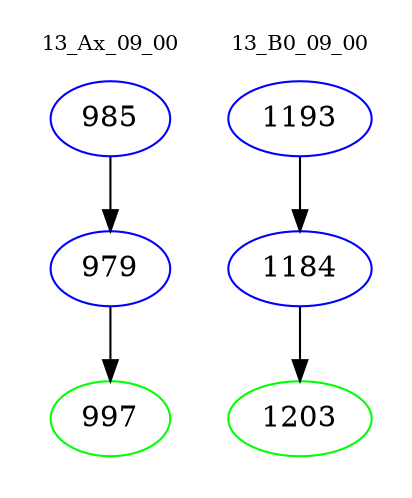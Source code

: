 digraph{
subgraph cluster_0 {
color = white
label = "13_Ax_09_00";
fontsize=10;
T0_985 [label="985", color="blue"]
T0_985 -> T0_979 [color="black"]
T0_979 [label="979", color="blue"]
T0_979 -> T0_997 [color="black"]
T0_997 [label="997", color="green"]
}
subgraph cluster_1 {
color = white
label = "13_B0_09_00";
fontsize=10;
T1_1193 [label="1193", color="blue"]
T1_1193 -> T1_1184 [color="black"]
T1_1184 [label="1184", color="blue"]
T1_1184 -> T1_1203 [color="black"]
T1_1203 [label="1203", color="green"]
}
}
